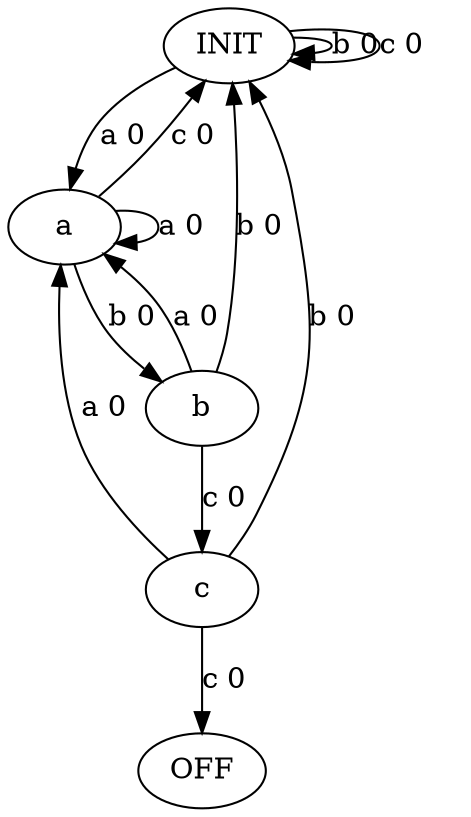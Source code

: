digraph generated_picture {
	INIT [label=INIT]
	a [label=a]
	b [label=b]
	c [label=c]
	OFF [label=OFF]
	INIT -> a [label="a 0"]
	INIT -> INIT [label="b 0"]
	INIT -> INIT [label="c 0"]
	a -> b [label="b 0"]
	a -> a [label="a 0"]
	a -> INIT [label="c 0"]
	b -> c [label="c 0"]
	b -> a [label="a 0"]
	b -> INIT [label="b 0"]
	c -> a [label="a 0"]
	c -> INIT [label="b 0"]
	c -> OFF [label="c 0"]
}
